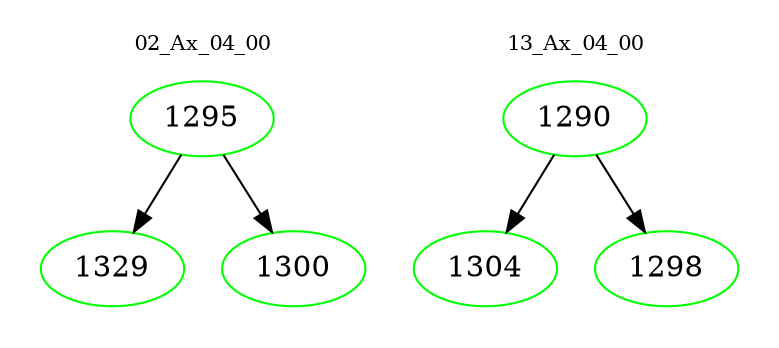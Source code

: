 digraph{
subgraph cluster_0 {
color = white
label = "02_Ax_04_00";
fontsize=10;
T0_1295 [label="1295", color="green"]
T0_1295 -> T0_1329 [color="black"]
T0_1329 [label="1329", color="green"]
T0_1295 -> T0_1300 [color="black"]
T0_1300 [label="1300", color="green"]
}
subgraph cluster_1 {
color = white
label = "13_Ax_04_00";
fontsize=10;
T1_1290 [label="1290", color="green"]
T1_1290 -> T1_1304 [color="black"]
T1_1304 [label="1304", color="green"]
T1_1290 -> T1_1298 [color="black"]
T1_1298 [label="1298", color="green"]
}
}
